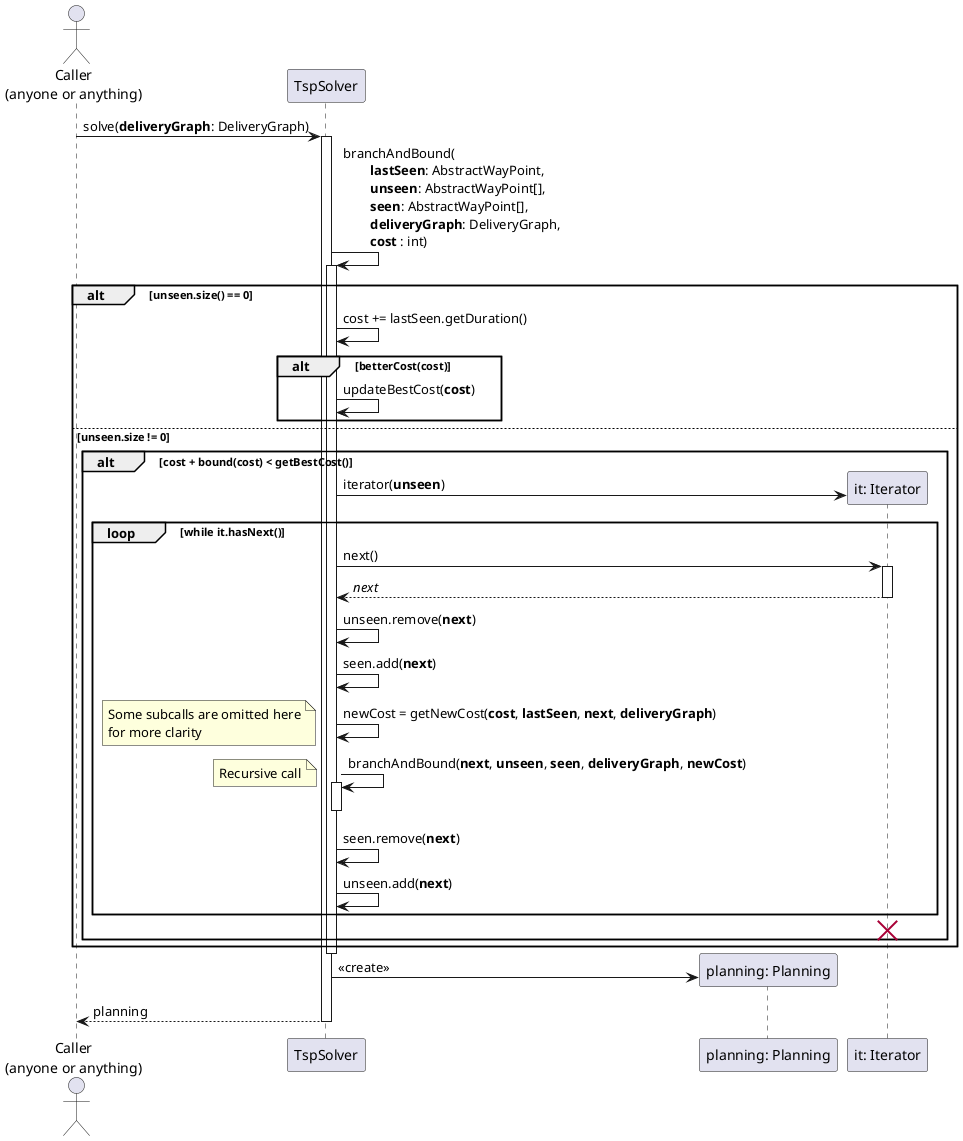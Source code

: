 @startuml
actor "Caller\n(anyone or anything)" as CPS
participant TspSolver as TSP
participant "planning: Planning" as Pl
participant "it: Iterator" as it

CPS -> TSP : solve(**deliveryGraph**: DeliveryGraph)
activate TSP

    TSP -> TSP : branchAndBound(\n\t**lastSeen**: AbstractWayPoint,\n\t**unseen**: AbstractWayPoint[],\n\t**seen**: AbstractWayPoint[],\n\t**deliveryGraph**: DeliveryGraph,\n\t**cost** : int)
    activate TSP

        alt unseen.size() == 0
            TSP -> TSP : cost += lastSeen.getDuration()
            alt betterCost(**cost**)
                TSP -> TSP : updateBestCost(**cost**)
            end
        else unseen.size != 0
            alt cost + bound(cost) < getBestCost()
                create it
                TSP -> it : iterator(**unseen**)
                loop while it.hasNext()
                    TSP -> it : next()
                    activate it
                    TSP <-- it : //next//
                    deactivate it
                    TSP -> TSP : unseen.remove(**next**)
                    TSP -> TSP : seen.add(**next**)
                    TSP -> TSP : newCost = getNewCost(**cost**, **lastSeen**, **next**, **deliveryGraph**)
                    note left
                        Some subcalls are omitted here
                        for more clarity
                    end note
                    TSP -> TSP : branchAndBound(**next**, **unseen**, **seen**, **deliveryGraph**, **newCost**)
                    activate TSP
                        note left : Recursive call
                    deactivate TSP
                    TSP -> TSP : seen.remove(**next**)
                    TSP -> TSP : unseen.add(**next**)
                end
                destroy it
            end


        end

    deactivate TSP

    create Pl
    TSP -> Pl : <<create>>

    CPS <-- TSP : planning

deactivate TSP

@enduml
